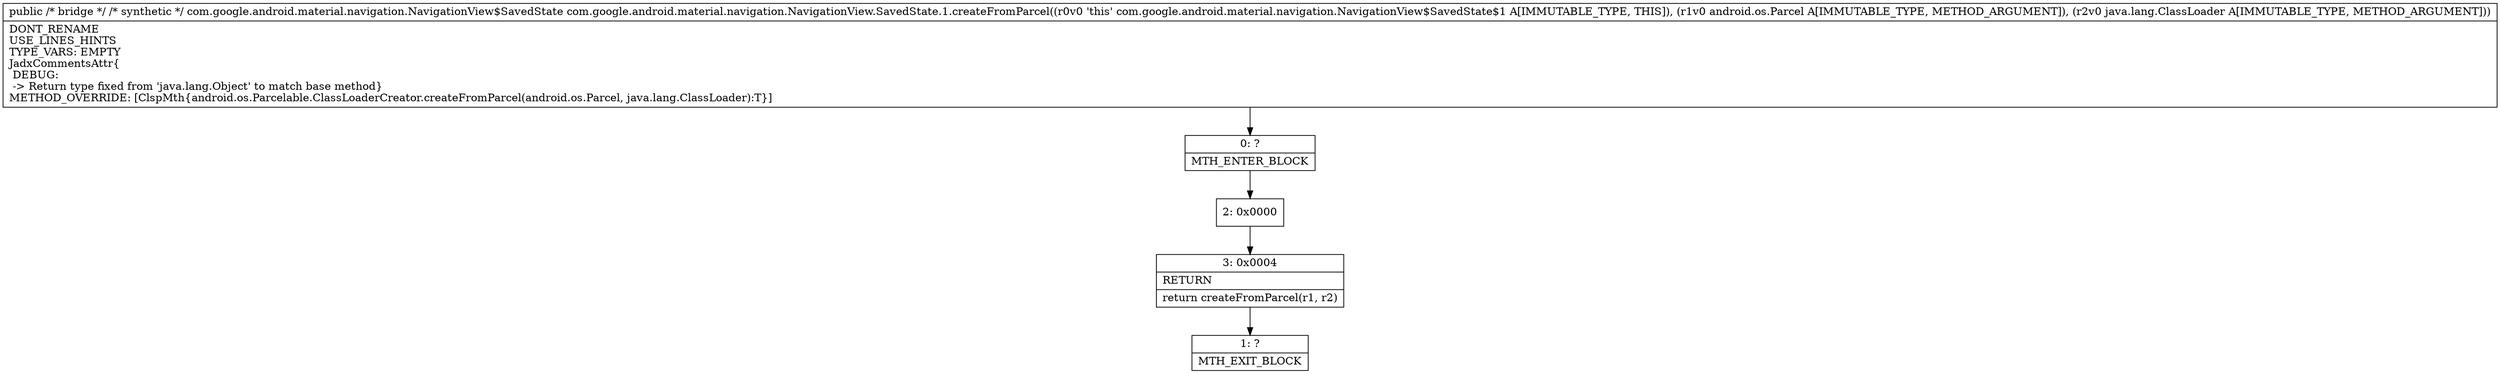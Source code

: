 digraph "CFG forcom.google.android.material.navigation.NavigationView.SavedState.1.createFromParcel(Landroid\/os\/Parcel;Ljava\/lang\/ClassLoader;)Ljava\/lang\/Object;" {
Node_0 [shape=record,label="{0\:\ ?|MTH_ENTER_BLOCK\l}"];
Node_2 [shape=record,label="{2\:\ 0x0000}"];
Node_3 [shape=record,label="{3\:\ 0x0004|RETURN\l|return createFromParcel(r1, r2)\l}"];
Node_1 [shape=record,label="{1\:\ ?|MTH_EXIT_BLOCK\l}"];
MethodNode[shape=record,label="{public \/* bridge *\/ \/* synthetic *\/ com.google.android.material.navigation.NavigationView$SavedState com.google.android.material.navigation.NavigationView.SavedState.1.createFromParcel((r0v0 'this' com.google.android.material.navigation.NavigationView$SavedState$1 A[IMMUTABLE_TYPE, THIS]), (r1v0 android.os.Parcel A[IMMUTABLE_TYPE, METHOD_ARGUMENT]), (r2v0 java.lang.ClassLoader A[IMMUTABLE_TYPE, METHOD_ARGUMENT]))  | DONT_RENAME\lUSE_LINES_HINTS\lTYPE_VARS: EMPTY\lJadxCommentsAttr\{\l DEBUG: \l \-\> Return type fixed from 'java.lang.Object' to match base method\}\lMETHOD_OVERRIDE: [ClspMth\{android.os.Parcelable.ClassLoaderCreator.createFromParcel(android.os.Parcel, java.lang.ClassLoader):T\}]\l}"];
MethodNode -> Node_0;Node_0 -> Node_2;
Node_2 -> Node_3;
Node_3 -> Node_1;
}

